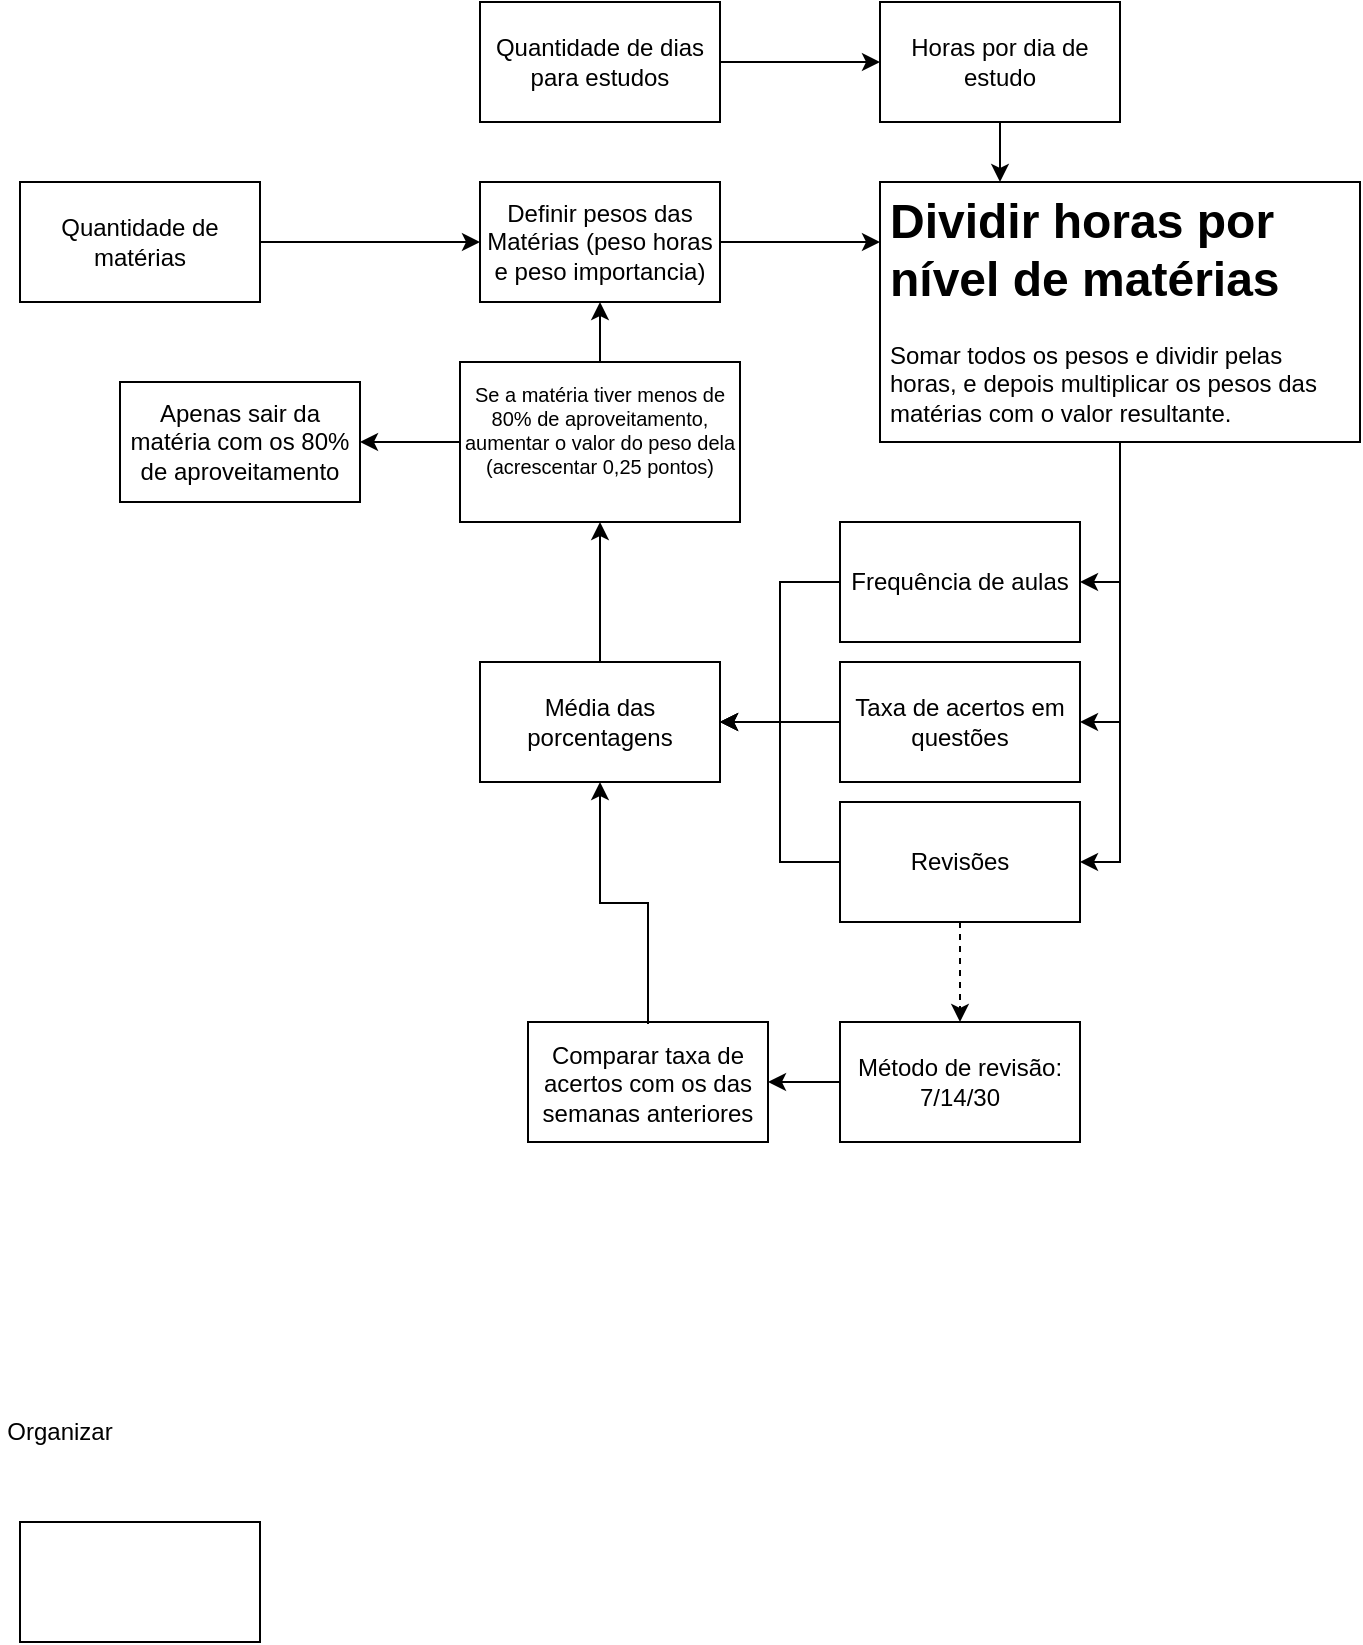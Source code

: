<mxfile version="20.2.0" type="github">
  <diagram id="npY8XxJWni4S4PRdRHgA" name="Página-1">
    <mxGraphModel dx="981" dy="519" grid="1" gridSize="10" guides="1" tooltips="1" connect="1" arrows="1" fold="1" page="1" pageScale="1" pageWidth="827" pageHeight="1169" math="0" shadow="0">
      <root>
        <mxCell id="0" />
        <mxCell id="1" parent="0" />
        <mxCell id="nBpJdlxHAonD7lvV-VtL-1" value="" style="rounded=0;whiteSpace=wrap;html=1;" parent="1" vertex="1">
          <mxGeometry x="100" y="160" width="120" height="60" as="geometry" />
        </mxCell>
        <mxCell id="nBpJdlxHAonD7lvV-VtL-4" style="edgeStyle=orthogonalEdgeStyle;rounded=0;orthogonalLoop=1;jettySize=auto;html=1;exitX=1;exitY=0.5;exitDx=0;exitDy=0;entryX=0;entryY=0.5;entryDx=0;entryDy=0;" parent="1" source="nBpJdlxHAonD7lvV-VtL-2" target="nBpJdlxHAonD7lvV-VtL-3" edge="1">
          <mxGeometry relative="1" as="geometry" />
        </mxCell>
        <mxCell id="nBpJdlxHAonD7lvV-VtL-2" value="Quantidade de matérias" style="text;html=1;strokeColor=none;fillColor=none;align=center;verticalAlign=middle;whiteSpace=wrap;rounded=0;" parent="1" vertex="1">
          <mxGeometry x="100" y="160" width="120" height="60" as="geometry" />
        </mxCell>
        <mxCell id="nBpJdlxHAonD7lvV-VtL-3" value="" style="rounded=0;whiteSpace=wrap;html=1;" parent="1" vertex="1">
          <mxGeometry x="330" y="160" width="120" height="60" as="geometry" />
        </mxCell>
        <mxCell id="nBpJdlxHAonD7lvV-VtL-15" style="edgeStyle=orthogonalEdgeStyle;rounded=0;orthogonalLoop=1;jettySize=auto;html=1;entryX=0;entryY=0.5;entryDx=0;entryDy=0;" parent="1" source="nBpJdlxHAonD7lvV-VtL-5" edge="1">
          <mxGeometry relative="1" as="geometry">
            <mxPoint x="530" y="190" as="targetPoint" />
          </mxGeometry>
        </mxCell>
        <mxCell id="nBpJdlxHAonD7lvV-VtL-5" value="Definir pesos das Matérias (peso horas e peso importancia)" style="text;html=1;strokeColor=none;fillColor=none;align=center;verticalAlign=middle;whiteSpace=wrap;rounded=0;" parent="1" vertex="1">
          <mxGeometry x="330" y="160" width="120" height="60" as="geometry" />
        </mxCell>
        <mxCell id="nBpJdlxHAonD7lvV-VtL-6" value="" style="rounded=0;whiteSpace=wrap;html=1;" parent="1" vertex="1">
          <mxGeometry x="330" y="70" width="120" height="60" as="geometry" />
        </mxCell>
        <mxCell id="nBpJdlxHAonD7lvV-VtL-11" style="edgeStyle=orthogonalEdgeStyle;rounded=0;orthogonalLoop=1;jettySize=auto;html=1;exitX=1;exitY=0.5;exitDx=0;exitDy=0;entryX=0;entryY=0.5;entryDx=0;entryDy=0;" parent="1" source="nBpJdlxHAonD7lvV-VtL-7" target="nBpJdlxHAonD7lvV-VtL-10" edge="1">
          <mxGeometry relative="1" as="geometry" />
        </mxCell>
        <mxCell id="nBpJdlxHAonD7lvV-VtL-7" value="Quantidade de dias para estudos" style="text;html=1;strokeColor=none;fillColor=none;align=center;verticalAlign=middle;whiteSpace=wrap;rounded=0;" parent="1" vertex="1">
          <mxGeometry x="330" y="70" width="120" height="60" as="geometry" />
        </mxCell>
        <mxCell id="nBpJdlxHAonD7lvV-VtL-9" value="" style="rounded=0;whiteSpace=wrap;html=1;" parent="1" vertex="1">
          <mxGeometry x="530" y="70" width="120" height="60" as="geometry" />
        </mxCell>
        <mxCell id="nBpJdlxHAonD7lvV-VtL-14" style="edgeStyle=orthogonalEdgeStyle;rounded=0;orthogonalLoop=1;jettySize=auto;html=1;entryX=0.5;entryY=0;entryDx=0;entryDy=0;" parent="1" source="nBpJdlxHAonD7lvV-VtL-10" edge="1">
          <mxGeometry relative="1" as="geometry">
            <mxPoint x="590" y="160" as="targetPoint" />
          </mxGeometry>
        </mxCell>
        <mxCell id="nBpJdlxHAonD7lvV-VtL-10" value="Horas por dia de estudo" style="text;html=1;strokeColor=none;fillColor=none;align=center;verticalAlign=middle;whiteSpace=wrap;rounded=0;" parent="1" vertex="1">
          <mxGeometry x="530" y="70" width="120" height="60" as="geometry" />
        </mxCell>
        <mxCell id="nBpJdlxHAonD7lvV-VtL-12" value="" style="rounded=0;whiteSpace=wrap;html=1;" parent="1" vertex="1">
          <mxGeometry x="530" y="160" width="240" height="130" as="geometry" />
        </mxCell>
        <mxCell id="tsvWqg7zDQjC2Wg8wB_n-6" style="edgeStyle=orthogonalEdgeStyle;rounded=0;orthogonalLoop=1;jettySize=auto;html=1;entryX=1;entryY=0.5;entryDx=0;entryDy=0;" edge="1" parent="1" source="nBpJdlxHAonD7lvV-VtL-16" target="tsvWqg7zDQjC2Wg8wB_n-3">
          <mxGeometry relative="1" as="geometry">
            <Array as="points">
              <mxPoint x="650" y="430" />
            </Array>
          </mxGeometry>
        </mxCell>
        <mxCell id="tsvWqg7zDQjC2Wg8wB_n-7" style="edgeStyle=orthogonalEdgeStyle;rounded=0;orthogonalLoop=1;jettySize=auto;html=1;entryX=1;entryY=0.5;entryDx=0;entryDy=0;" edge="1" parent="1" source="nBpJdlxHAonD7lvV-VtL-16" target="tsvWqg7zDQjC2Wg8wB_n-1">
          <mxGeometry relative="1" as="geometry">
            <Array as="points">
              <mxPoint x="650" y="500" />
            </Array>
          </mxGeometry>
        </mxCell>
        <mxCell id="tsvWqg7zDQjC2Wg8wB_n-8" style="edgeStyle=orthogonalEdgeStyle;rounded=0;orthogonalLoop=1;jettySize=auto;html=1;entryX=1;entryY=0.5;entryDx=0;entryDy=0;" edge="1" parent="1" source="nBpJdlxHAonD7lvV-VtL-16" target="tsvWqg7zDQjC2Wg8wB_n-2">
          <mxGeometry relative="1" as="geometry">
            <Array as="points">
              <mxPoint x="650" y="360" />
            </Array>
          </mxGeometry>
        </mxCell>
        <mxCell id="nBpJdlxHAonD7lvV-VtL-16" value="&lt;h1 style=&quot;&quot;&gt;Dividir horas por nível de matérias&lt;br&gt;&lt;/h1&gt;&lt;p style=&quot;&quot;&gt;Somar todos os pesos e dividir pelas horas, e depois multiplicar os pesos das matérias com o valor resultante.&lt;br&gt;&lt;/p&gt;&lt;p style=&quot;&quot;&gt;&lt;br&gt;&lt;/p&gt;" style="text;html=1;strokeColor=none;fillColor=none;spacing=5;spacingTop=-20;whiteSpace=wrap;overflow=hidden;rounded=0;" parent="1" vertex="1">
          <mxGeometry x="530" y="160" width="230" height="130" as="geometry" />
        </mxCell>
        <mxCell id="nBpJdlxHAonD7lvV-VtL-19" value="" style="rounded=0;whiteSpace=wrap;html=1;fontSize=10;" parent="1" vertex="1">
          <mxGeometry x="320" y="250" width="140" height="80" as="geometry" />
        </mxCell>
        <mxCell id="nBpJdlxHAonD7lvV-VtL-22" style="edgeStyle=orthogonalEdgeStyle;rounded=0;orthogonalLoop=1;jettySize=auto;html=1;entryX=0.5;entryY=1;entryDx=0;entryDy=0;fontSize=10;" parent="1" source="nBpJdlxHAonD7lvV-VtL-20" target="nBpJdlxHAonD7lvV-VtL-5" edge="1">
          <mxGeometry relative="1" as="geometry" />
        </mxCell>
        <mxCell id="tsvWqg7zDQjC2Wg8wB_n-21" style="edgeStyle=orthogonalEdgeStyle;rounded=0;orthogonalLoop=1;jettySize=auto;html=1;entryX=1;entryY=0.5;entryDx=0;entryDy=0;" edge="1" parent="1" source="nBpJdlxHAonD7lvV-VtL-20" target="tsvWqg7zDQjC2Wg8wB_n-20">
          <mxGeometry relative="1" as="geometry" />
        </mxCell>
        <mxCell id="nBpJdlxHAonD7lvV-VtL-20" value="&lt;div&gt;Se a matéria tiver menos de 80% de aproveitamento, aumentar o valor do peso dela (acrescentar 0,25 pontos)&lt;/div&gt;&lt;div&gt;&lt;br&gt;&lt;/div&gt;" style="text;html=1;strokeColor=none;fillColor=none;align=center;verticalAlign=middle;whiteSpace=wrap;rounded=0;fontSize=10;" parent="1" vertex="1">
          <mxGeometry x="320" y="250" width="140" height="80" as="geometry" />
        </mxCell>
        <mxCell id="tsvWqg7zDQjC2Wg8wB_n-1" value="" style="rounded=0;whiteSpace=wrap;html=1;" vertex="1" parent="1">
          <mxGeometry x="510" y="470" width="120" height="60" as="geometry" />
        </mxCell>
        <mxCell id="tsvWqg7zDQjC2Wg8wB_n-2" value="" style="rounded=0;whiteSpace=wrap;html=1;" vertex="1" parent="1">
          <mxGeometry x="510" y="330" width="120" height="60" as="geometry" />
        </mxCell>
        <mxCell id="tsvWqg7zDQjC2Wg8wB_n-3" value="" style="rounded=0;whiteSpace=wrap;html=1;" vertex="1" parent="1">
          <mxGeometry x="510" y="400" width="120" height="60" as="geometry" />
        </mxCell>
        <mxCell id="tsvWqg7zDQjC2Wg8wB_n-14" style="edgeStyle=orthogonalEdgeStyle;rounded=0;orthogonalLoop=1;jettySize=auto;html=1;entryX=1;entryY=0.5;entryDx=0;entryDy=0;" edge="1" parent="1" source="tsvWqg7zDQjC2Wg8wB_n-9" target="tsvWqg7zDQjC2Wg8wB_n-13">
          <mxGeometry relative="1" as="geometry" />
        </mxCell>
        <mxCell id="tsvWqg7zDQjC2Wg8wB_n-9" value="Frequência de aulas" style="text;html=1;strokeColor=none;fillColor=none;align=center;verticalAlign=middle;whiteSpace=wrap;rounded=0;" vertex="1" parent="1">
          <mxGeometry x="510" y="330" width="120" height="60" as="geometry" />
        </mxCell>
        <mxCell id="tsvWqg7zDQjC2Wg8wB_n-15" style="edgeStyle=orthogonalEdgeStyle;rounded=0;orthogonalLoop=1;jettySize=auto;html=1;" edge="1" parent="1" source="tsvWqg7zDQjC2Wg8wB_n-10">
          <mxGeometry relative="1" as="geometry">
            <mxPoint x="450" y="430" as="targetPoint" />
          </mxGeometry>
        </mxCell>
        <mxCell id="tsvWqg7zDQjC2Wg8wB_n-10" value="Taxa de acertos em questões" style="text;html=1;strokeColor=none;fillColor=none;align=center;verticalAlign=middle;whiteSpace=wrap;rounded=0;" vertex="1" parent="1">
          <mxGeometry x="510" y="400" width="120" height="60" as="geometry" />
        </mxCell>
        <mxCell id="tsvWqg7zDQjC2Wg8wB_n-16" style="edgeStyle=orthogonalEdgeStyle;rounded=0;orthogonalLoop=1;jettySize=auto;html=1;" edge="1" parent="1" source="tsvWqg7zDQjC2Wg8wB_n-11">
          <mxGeometry relative="1" as="geometry">
            <mxPoint x="450" y="430" as="targetPoint" />
            <Array as="points">
              <mxPoint x="480" y="500" />
              <mxPoint x="480" y="430" />
            </Array>
          </mxGeometry>
        </mxCell>
        <mxCell id="tsvWqg7zDQjC2Wg8wB_n-25" style="edgeStyle=orthogonalEdgeStyle;rounded=0;orthogonalLoop=1;jettySize=auto;html=1;dashed=1;" edge="1" parent="1" source="tsvWqg7zDQjC2Wg8wB_n-11" target="tsvWqg7zDQjC2Wg8wB_n-22">
          <mxGeometry relative="1" as="geometry">
            <Array as="points">
              <mxPoint x="570" y="540" />
              <mxPoint x="570" y="540" />
            </Array>
          </mxGeometry>
        </mxCell>
        <mxCell id="tsvWqg7zDQjC2Wg8wB_n-11" value="Revisões" style="text;html=1;strokeColor=none;fillColor=none;align=center;verticalAlign=middle;whiteSpace=wrap;rounded=0;" vertex="1" parent="1">
          <mxGeometry x="510" y="470" width="120" height="60" as="geometry" />
        </mxCell>
        <mxCell id="tsvWqg7zDQjC2Wg8wB_n-13" value="" style="rounded=0;whiteSpace=wrap;html=1;" vertex="1" parent="1">
          <mxGeometry x="330" y="400" width="120" height="60" as="geometry" />
        </mxCell>
        <mxCell id="tsvWqg7zDQjC2Wg8wB_n-18" style="edgeStyle=orthogonalEdgeStyle;rounded=0;orthogonalLoop=1;jettySize=auto;html=1;entryX=0.5;entryY=1;entryDx=0;entryDy=0;" edge="1" parent="1" source="tsvWqg7zDQjC2Wg8wB_n-17" target="nBpJdlxHAonD7lvV-VtL-20">
          <mxGeometry relative="1" as="geometry" />
        </mxCell>
        <mxCell id="tsvWqg7zDQjC2Wg8wB_n-17" value="Média das porcentagens" style="text;html=1;strokeColor=none;fillColor=none;align=center;verticalAlign=middle;whiteSpace=wrap;rounded=0;" vertex="1" parent="1">
          <mxGeometry x="330" y="400" width="120" height="60" as="geometry" />
        </mxCell>
        <mxCell id="tsvWqg7zDQjC2Wg8wB_n-19" value="" style="rounded=0;whiteSpace=wrap;html=1;" vertex="1" parent="1">
          <mxGeometry x="150" y="260" width="120" height="60" as="geometry" />
        </mxCell>
        <mxCell id="tsvWqg7zDQjC2Wg8wB_n-20" value="Apenas sair da matéria com os 80% de aproveitamento" style="text;html=1;strokeColor=none;fillColor=none;align=center;verticalAlign=middle;whiteSpace=wrap;rounded=0;" vertex="1" parent="1">
          <mxGeometry x="150" y="260" width="120" height="60" as="geometry" />
        </mxCell>
        <mxCell id="tsvWqg7zDQjC2Wg8wB_n-22" value="" style="rounded=0;whiteSpace=wrap;html=1;" vertex="1" parent="1">
          <mxGeometry x="510" y="580" width="120" height="60" as="geometry" />
        </mxCell>
        <mxCell id="tsvWqg7zDQjC2Wg8wB_n-29" style="edgeStyle=orthogonalEdgeStyle;rounded=0;orthogonalLoop=1;jettySize=auto;html=1;entryX=1;entryY=0.5;entryDx=0;entryDy=0;" edge="1" parent="1" source="tsvWqg7zDQjC2Wg8wB_n-26" target="tsvWqg7zDQjC2Wg8wB_n-28">
          <mxGeometry relative="1" as="geometry">
            <Array as="points">
              <mxPoint x="490" y="610" />
              <mxPoint x="490" y="610" />
            </Array>
          </mxGeometry>
        </mxCell>
        <mxCell id="tsvWqg7zDQjC2Wg8wB_n-26" value="Método de revisão: 7/14/30" style="text;html=1;strokeColor=none;fillColor=none;align=center;verticalAlign=middle;whiteSpace=wrap;rounded=0;" vertex="1" parent="1">
          <mxGeometry x="510" y="580" width="120" height="60" as="geometry" />
        </mxCell>
        <mxCell id="tsvWqg7zDQjC2Wg8wB_n-28" value="" style="rounded=0;whiteSpace=wrap;html=1;" vertex="1" parent="1">
          <mxGeometry x="354" y="580" width="120" height="60" as="geometry" />
        </mxCell>
        <mxCell id="tsvWqg7zDQjC2Wg8wB_n-33" style="edgeStyle=orthogonalEdgeStyle;rounded=0;orthogonalLoop=1;jettySize=auto;html=1;entryX=0.5;entryY=1;entryDx=0;entryDy=0;" edge="1" parent="1" source="tsvWqg7zDQjC2Wg8wB_n-32" target="tsvWqg7zDQjC2Wg8wB_n-17">
          <mxGeometry relative="1" as="geometry" />
        </mxCell>
        <mxCell id="tsvWqg7zDQjC2Wg8wB_n-32" value="Comparar taxa de acertos com os das semanas anteriores" style="text;html=1;strokeColor=none;fillColor=none;align=center;verticalAlign=middle;whiteSpace=wrap;rounded=0;" vertex="1" parent="1">
          <mxGeometry x="354" y="581" width="120" height="59" as="geometry" />
        </mxCell>
        <mxCell id="tsvWqg7zDQjC2Wg8wB_n-34" value="" style="rounded=0;whiteSpace=wrap;html=1;" vertex="1" parent="1">
          <mxGeometry x="100" y="830" width="120" height="60" as="geometry" />
        </mxCell>
        <mxCell id="tsvWqg7zDQjC2Wg8wB_n-35" value="&lt;div&gt;Organizar&lt;/div&gt;" style="text;html=1;strokeColor=none;fillColor=none;align=center;verticalAlign=middle;whiteSpace=wrap;rounded=0;" vertex="1" parent="1">
          <mxGeometry x="90" y="770" width="60" height="30" as="geometry" />
        </mxCell>
      </root>
    </mxGraphModel>
  </diagram>
</mxfile>
